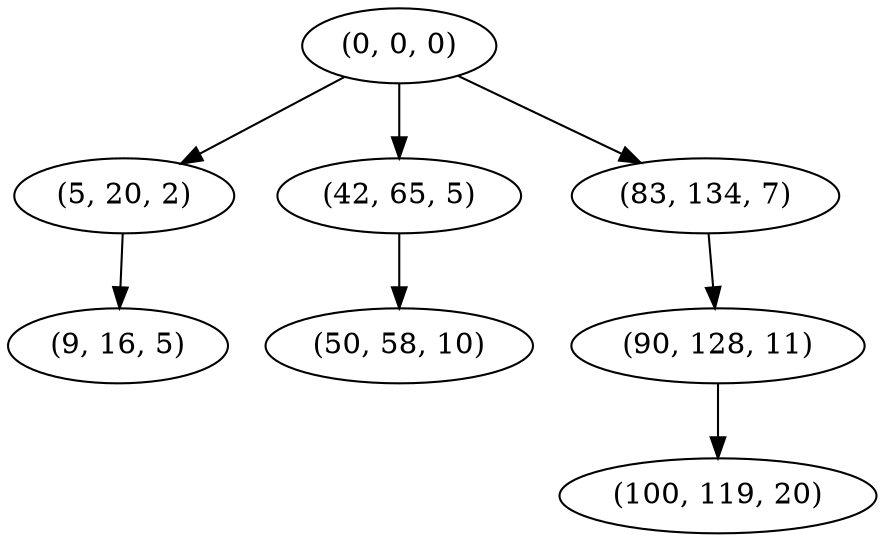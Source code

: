 digraph tree {
    "(0, 0, 0)";
    "(5, 20, 2)";
    "(9, 16, 5)";
    "(42, 65, 5)";
    "(50, 58, 10)";
    "(83, 134, 7)";
    "(90, 128, 11)";
    "(100, 119, 20)";
    "(0, 0, 0)" -> "(5, 20, 2)";
    "(0, 0, 0)" -> "(42, 65, 5)";
    "(0, 0, 0)" -> "(83, 134, 7)";
    "(5, 20, 2)" -> "(9, 16, 5)";
    "(42, 65, 5)" -> "(50, 58, 10)";
    "(83, 134, 7)" -> "(90, 128, 11)";
    "(90, 128, 11)" -> "(100, 119, 20)";
}
